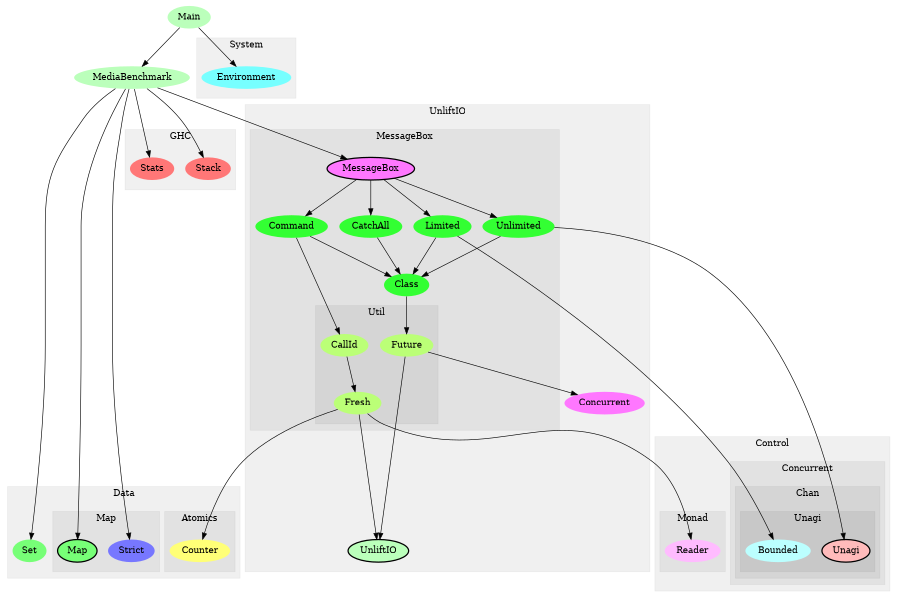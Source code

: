digraph G {
size="6,4";
ratio="fill";
u15[label="Main",style="filled",fillcolor="#bbffbb",penwidth="0"];
u16[label="MediaBenchmark",style="filled",fillcolor="#bbffbb",penwidth="0"];
subgraph cluster_0 {
label="Control";
color="#0000000F";
style="filled";
subgraph cluster_1 {
label="Concurrent";
color="#0000000F";
style="filled";
subgraph cluster_2 {
label="Chan";
color="#0000000F";
style="filled";
subgraph cluster_3 {
label="Unagi";
color="#0000000F";
style="filled";
u14[label="Unagi",style="filled,bold",fillcolor="#ffbbbb"];
u12[label="Bounded",style="filled",fillcolor="#bbffff",penwidth="0"];

}

}

}
subgraph cluster_4 {
label="Monad";
color="#0000000F";
style="filled";
u7[label="Reader",style="filled",fillcolor="#ffbbff",penwidth="0"];

}

}
subgraph cluster_5 {
label="Data";
color="#0000000F";
style="filled";
u19[label="Set",style="filled",fillcolor="#77ff77",penwidth="0"];
subgraph cluster_6 {
label="Atomics";
color="#0000000F";
style="filled";
u10[label="Counter",style="filled",fillcolor="#ffff77",penwidth="0"];

}
subgraph cluster_7 {
label="Map";
color="#0000000F";
style="filled";
u17[label="Map",style="filled,bold",fillcolor="#77ff77"];
u18[label="Strict",style="filled",fillcolor="#7777ff",penwidth="0"];

}

}
subgraph cluster_8 {
label="GHC";
color="#0000000F";
style="filled";
u20[label="Stack",style="filled",fillcolor="#ff7777",penwidth="0"];
u21[label="Stats",style="filled",fillcolor="#ff7777",penwidth="0"];

}
subgraph cluster_9 {
label="System";
color="#0000000F";
style="filled";
u22[label="Environment",style="filled",fillcolor="#77ffff",penwidth="0"];

}
subgraph cluster_10 {
label="UnliftIO";
color="#0000000F";
style="filled";
u3[label="UnliftIO",style="filled,bold",fillcolor="#bbffbb"];
u4[label="Concurrent",style="filled",fillcolor="#ff77ff",penwidth="0"];
subgraph cluster_11 {
label="MessageBox";
color="#0000000F";
style="filled";
u0[label="MessageBox",style="filled,bold",fillcolor="#ff77ff"];
u1[label="CatchAll",style="filled",fillcolor="#33ff33",penwidth="0"];
u5[label="Class",style="filled",fillcolor="#33ff33",penwidth="0"];
u6[label="Command",style="filled",fillcolor="#33ff33",penwidth="0"];
u11[label="Limited",style="filled",fillcolor="#33ff33",penwidth="0"];
u13[label="Unlimited",style="filled",fillcolor="#33ff33",penwidth="0"];
subgraph cluster_12 {
label="Util";
color="#0000000F";
style="filled";
u2[label="Future",style="filled",fillcolor="#bbff77",penwidth="0"];
u8[label="CallId",style="filled",fillcolor="#bbff77",penwidth="0"];
u9[label="Fresh",style="filled",fillcolor="#bbff77",penwidth="0"];

}

}

}
u0 -> u1;
u0 -> u6;
u0 -> u11;
u0 -> u13;
u1 -> u5;
u2 -> u3;
u2 -> u4;
u5 -> u2;
u6 -> u5;
u6 -> u8;
u8 -> u9;
u9 -> u3;
u9 -> u7;
u9 -> u10;
u11 -> u5;
u11 -> u12;
u13 -> u5;
u13 -> u14;
u15 -> u16;
u15 -> u22;
u16 -> u0;
u16 -> u17;
u16 -> u18;
u16 -> u19;
u16 -> u20;
u16 -> u21;

}

